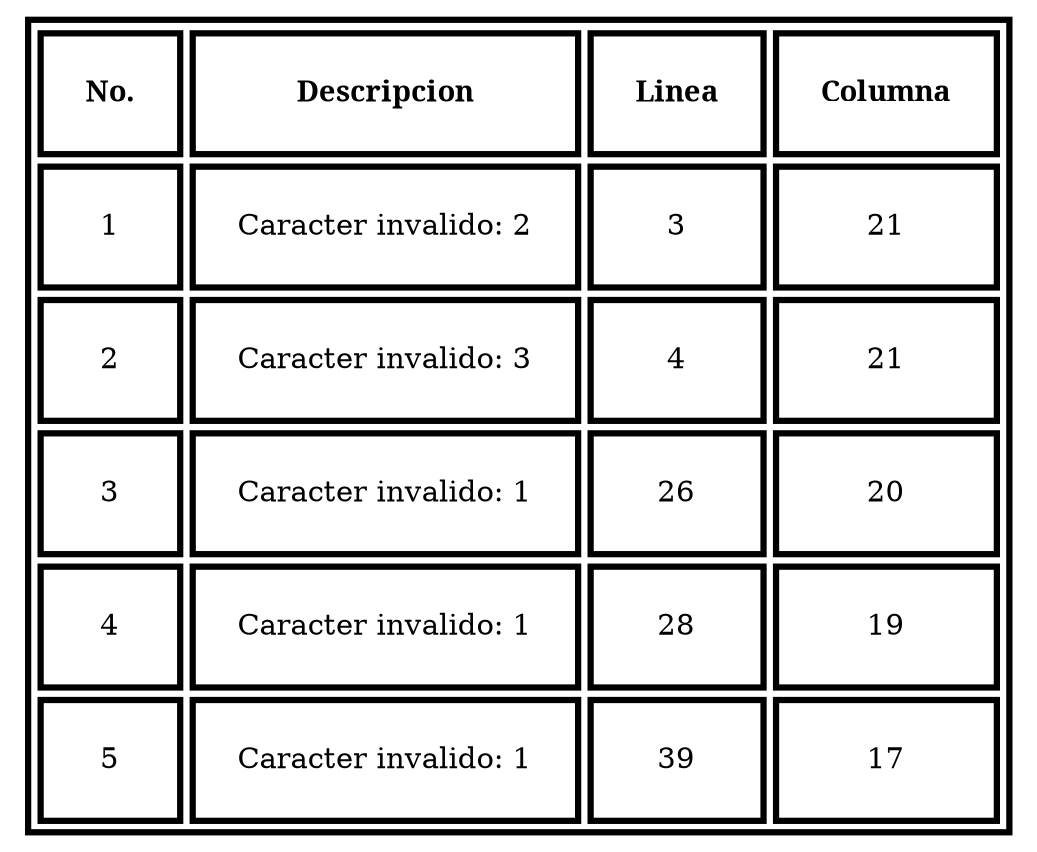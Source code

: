 digraph G {a0[shape=none label=<<TABLE align="center" border="3" cellspacing="3" cellpadding="20"><TR><TD><FONT FACE="bold">No.</FONT></TD><TD><FONT FACE="bold">Descripcion</FONT></TD><TD><FONT FACE="bold">Linea</FONT></TD><TD><FONT FACE="bold">Columna</FONT></TD></TR><TR><TD>1</TD><TD>Caracter invalido: 2</TD><TD>3</TD><TD>21</TD></TR><TR><TD>2</TD><TD>Caracter invalido: 3</TD><TD>4</TD><TD>21</TD></TR><TR><TD>3</TD><TD>Caracter invalido: 1</TD><TD>26</TD><TD>20</TD></TR><TR><TD>4</TD><TD>Caracter invalido: 1</TD><TD>28</TD><TD>19</TD></TR><TR><TD>5</TD><TD>Caracter invalido: 1</TD><TD>39</TD><TD>17</TD></TR></TABLE>>];}